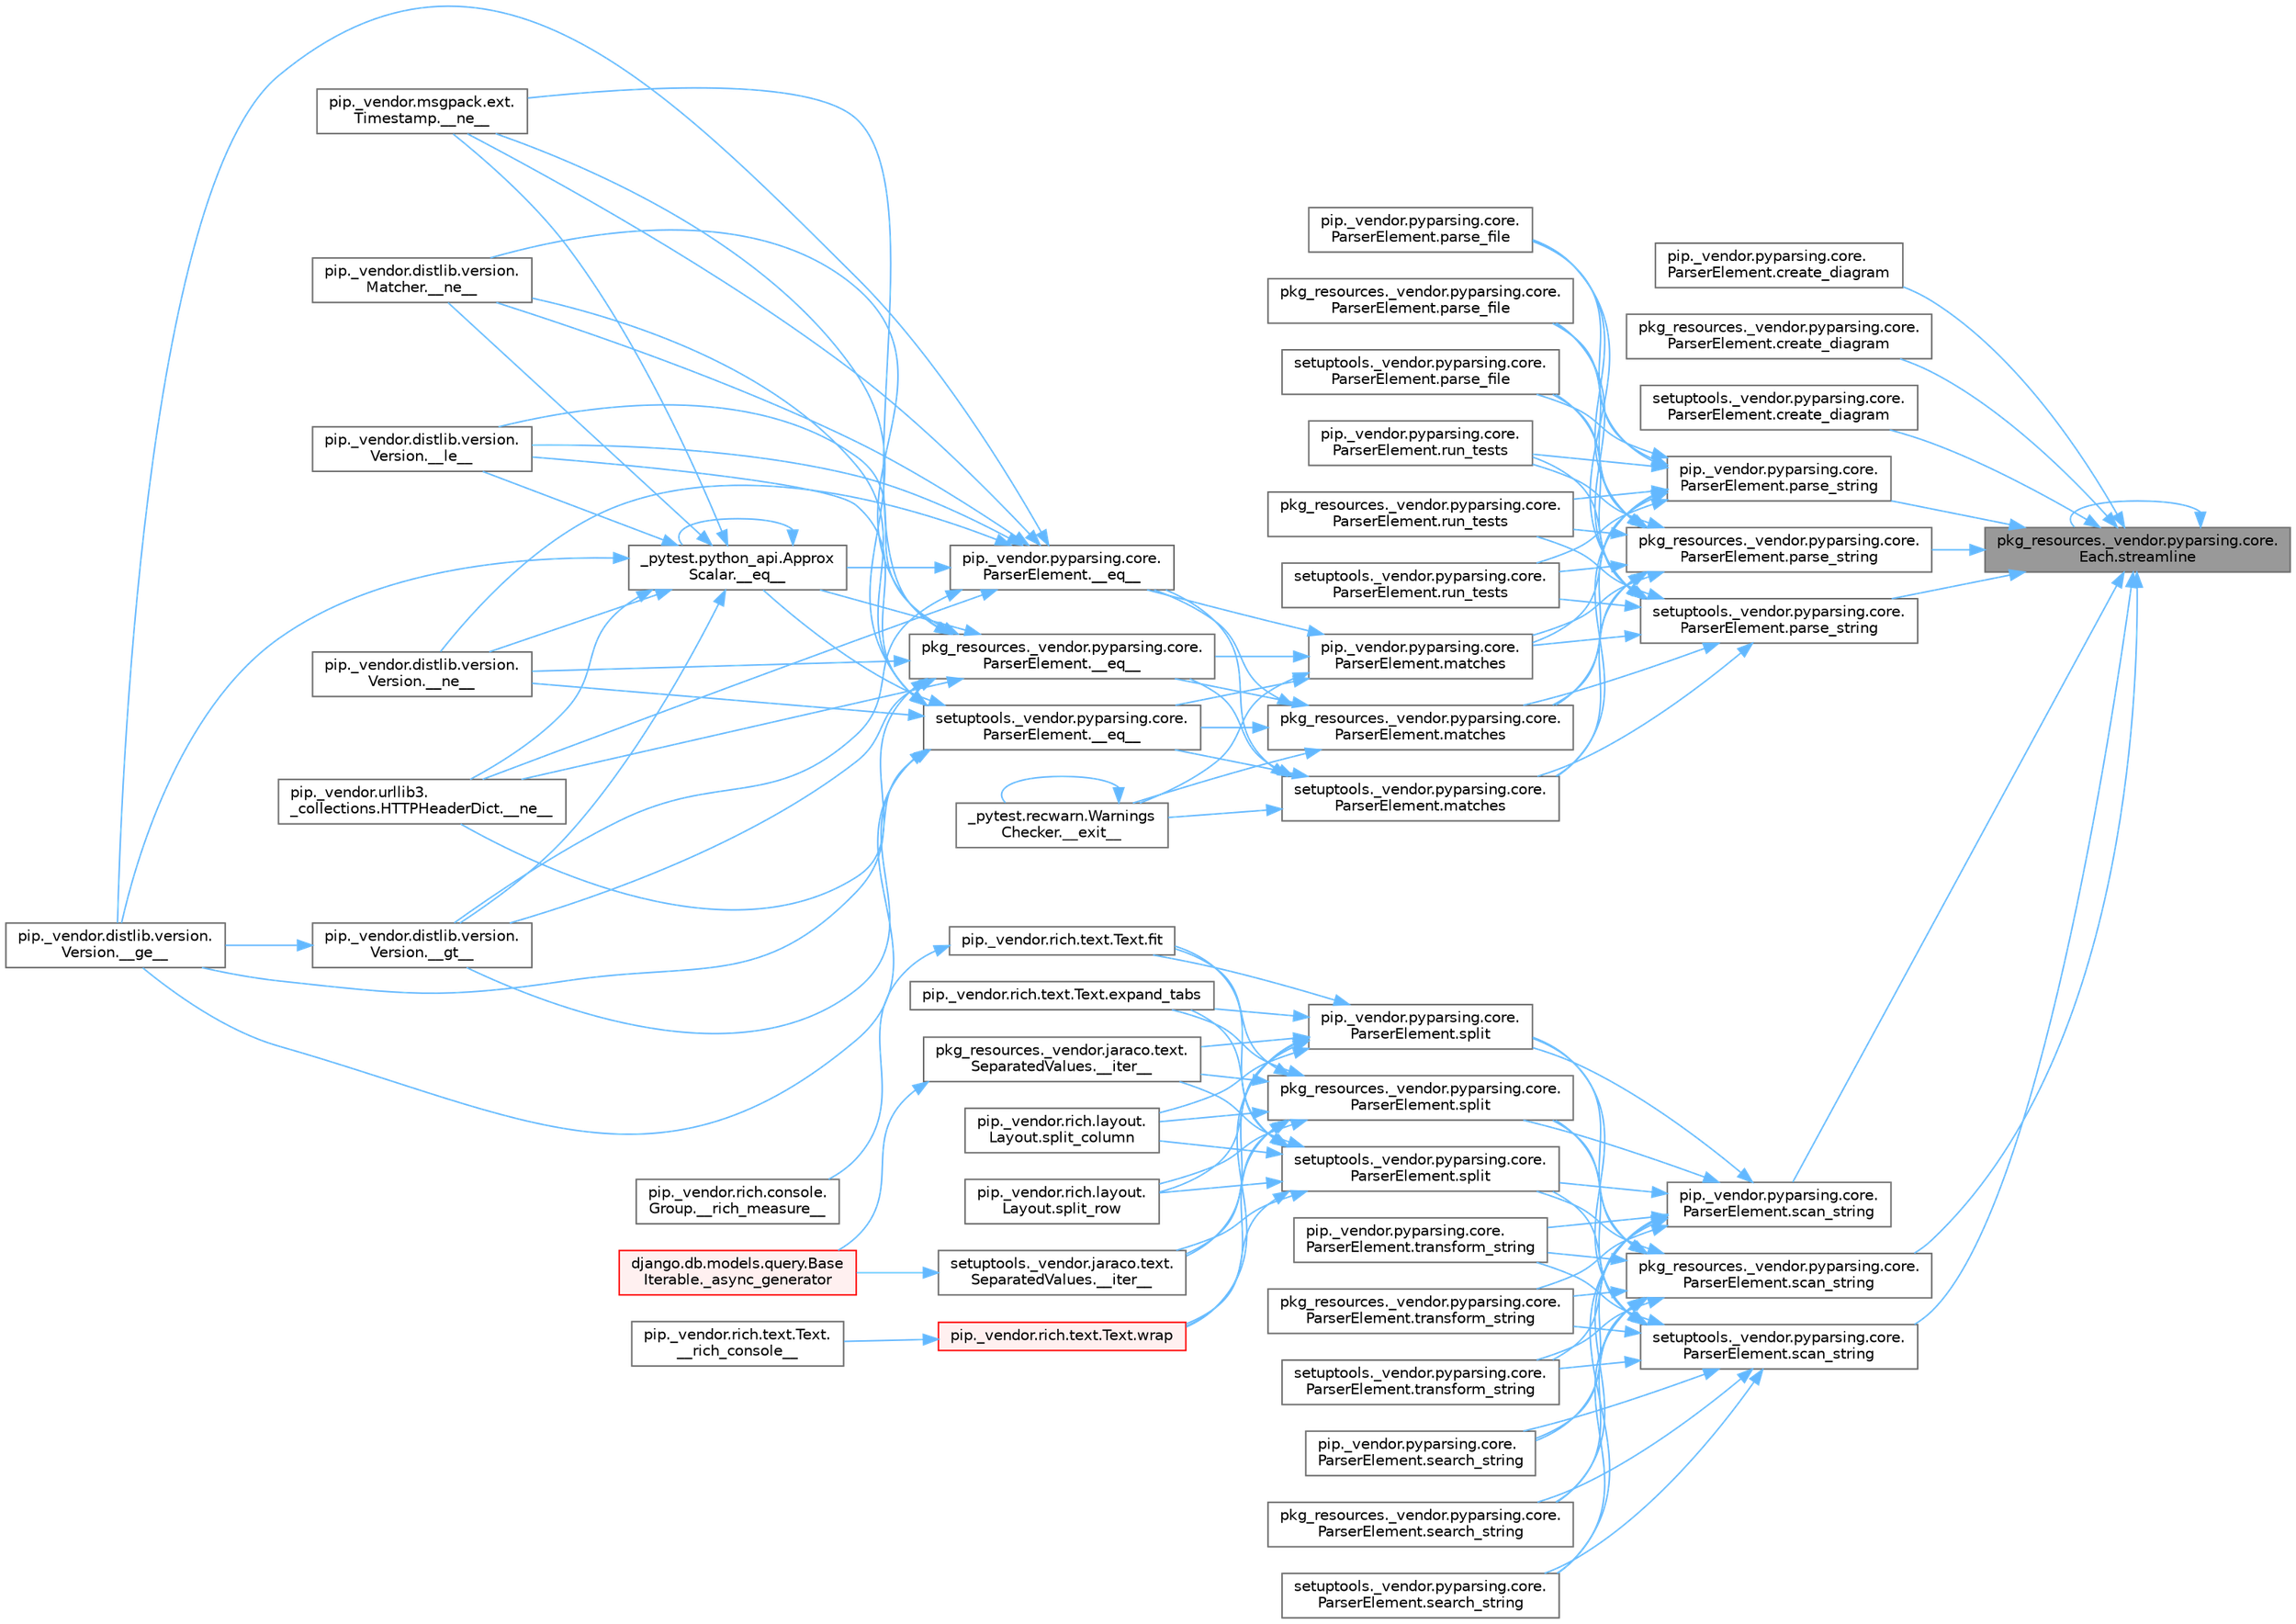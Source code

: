 digraph "pkg_resources._vendor.pyparsing.core.Each.streamline"
{
 // LATEX_PDF_SIZE
  bgcolor="transparent";
  edge [fontname=Helvetica,fontsize=10,labelfontname=Helvetica,labelfontsize=10];
  node [fontname=Helvetica,fontsize=10,shape=box,height=0.2,width=0.4];
  rankdir="RL";
  Node1 [id="Node000001",label="pkg_resources._vendor.pyparsing.core.\lEach.streamline",height=0.2,width=0.4,color="gray40", fillcolor="grey60", style="filled", fontcolor="black",tooltip=" "];
  Node1 -> Node2 [id="edge1_Node000001_Node000002",dir="back",color="steelblue1",style="solid",tooltip=" "];
  Node2 [id="Node000002",label="pip._vendor.pyparsing.core.\lParserElement.create_diagram",height=0.2,width=0.4,color="grey40", fillcolor="white", style="filled",URL="$classpip_1_1__vendor_1_1pyparsing_1_1core_1_1_parser_element.html#a5bc732f7ee3b63328942b206ddb60680",tooltip=" "];
  Node1 -> Node3 [id="edge2_Node000001_Node000003",dir="back",color="steelblue1",style="solid",tooltip=" "];
  Node3 [id="Node000003",label="pkg_resources._vendor.pyparsing.core.\lParserElement.create_diagram",height=0.2,width=0.4,color="grey40", fillcolor="white", style="filled",URL="$classpkg__resources_1_1__vendor_1_1pyparsing_1_1core_1_1_parser_element.html#a66d8835d0b5eb2209b59040c180b73b0",tooltip=" "];
  Node1 -> Node4 [id="edge3_Node000001_Node000004",dir="back",color="steelblue1",style="solid",tooltip=" "];
  Node4 [id="Node000004",label="setuptools._vendor.pyparsing.core.\lParserElement.create_diagram",height=0.2,width=0.4,color="grey40", fillcolor="white", style="filled",URL="$classsetuptools_1_1__vendor_1_1pyparsing_1_1core_1_1_parser_element.html#ab7e3f532f6e7783243272292e1f604b3",tooltip=" "];
  Node1 -> Node5 [id="edge4_Node000001_Node000005",dir="back",color="steelblue1",style="solid",tooltip=" "];
  Node5 [id="Node000005",label="pip._vendor.pyparsing.core.\lParserElement.parse_string",height=0.2,width=0.4,color="grey40", fillcolor="white", style="filled",URL="$classpip_1_1__vendor_1_1pyparsing_1_1core_1_1_parser_element.html#ac17206f98799aeb9149ef0873423fb3d",tooltip=" "];
  Node5 -> Node6 [id="edge5_Node000005_Node000006",dir="back",color="steelblue1",style="solid",tooltip=" "];
  Node6 [id="Node000006",label="pip._vendor.pyparsing.core.\lParserElement.matches",height=0.2,width=0.4,color="grey40", fillcolor="white", style="filled",URL="$classpip_1_1__vendor_1_1pyparsing_1_1core_1_1_parser_element.html#a506dbc15b395eb36dc4f6cbc0fdf143a",tooltip=" "];
  Node6 -> Node7 [id="edge6_Node000006_Node000007",dir="back",color="steelblue1",style="solid",tooltip=" "];
  Node7 [id="Node000007",label="pip._vendor.pyparsing.core.\lParserElement.__eq__",height=0.2,width=0.4,color="grey40", fillcolor="white", style="filled",URL="$classpip_1_1__vendor_1_1pyparsing_1_1core_1_1_parser_element.html#a56ccd877aaaa23f3bf1adb7bcc0b46ec",tooltip=" "];
  Node7 -> Node8 [id="edge7_Node000007_Node000008",dir="back",color="steelblue1",style="solid",tooltip=" "];
  Node8 [id="Node000008",label="_pytest.python_api.Approx\lScalar.__eq__",height=0.2,width=0.4,color="grey40", fillcolor="white", style="filled",URL="$class__pytest_1_1python__api_1_1_approx_scalar.html#af4601ee4ca7409927f88c83ebfc3d923",tooltip=" "];
  Node8 -> Node8 [id="edge8_Node000008_Node000008",dir="back",color="steelblue1",style="solid",tooltip=" "];
  Node8 -> Node9 [id="edge9_Node000008_Node000009",dir="back",color="steelblue1",style="solid",tooltip=" "];
  Node9 [id="Node000009",label="pip._vendor.distlib.version.\lVersion.__ge__",height=0.2,width=0.4,color="grey40", fillcolor="white", style="filled",URL="$classpip_1_1__vendor_1_1distlib_1_1version_1_1_version.html#aa6b7b889cebc687ddb5ed9040d01b1ec",tooltip=" "];
  Node8 -> Node10 [id="edge10_Node000008_Node000010",dir="back",color="steelblue1",style="solid",tooltip=" "];
  Node10 [id="Node000010",label="pip._vendor.distlib.version.\lVersion.__gt__",height=0.2,width=0.4,color="grey40", fillcolor="white", style="filled",URL="$classpip_1_1__vendor_1_1distlib_1_1version_1_1_version.html#a51cf0c8da1bb6829173ff6861b10cb5f",tooltip=" "];
  Node10 -> Node9 [id="edge11_Node000010_Node000009",dir="back",color="steelblue1",style="solid",tooltip=" "];
  Node8 -> Node11 [id="edge12_Node000008_Node000011",dir="back",color="steelblue1",style="solid",tooltip=" "];
  Node11 [id="Node000011",label="pip._vendor.distlib.version.\lVersion.__le__",height=0.2,width=0.4,color="grey40", fillcolor="white", style="filled",URL="$classpip_1_1__vendor_1_1distlib_1_1version_1_1_version.html#ae5e2c5d9b76377e286fcf92a382cbb8b",tooltip=" "];
  Node8 -> Node12 [id="edge13_Node000008_Node000012",dir="back",color="steelblue1",style="solid",tooltip=" "];
  Node12 [id="Node000012",label="pip._vendor.distlib.version.\lMatcher.__ne__",height=0.2,width=0.4,color="grey40", fillcolor="white", style="filled",URL="$classpip_1_1__vendor_1_1distlib_1_1version_1_1_matcher.html#a24f8f8a4686bff3018fee5d22f4e02f1",tooltip=" "];
  Node8 -> Node13 [id="edge14_Node000008_Node000013",dir="back",color="steelblue1",style="solid",tooltip=" "];
  Node13 [id="Node000013",label="pip._vendor.distlib.version.\lVersion.__ne__",height=0.2,width=0.4,color="grey40", fillcolor="white", style="filled",URL="$classpip_1_1__vendor_1_1distlib_1_1version_1_1_version.html#aea3cdf6db007318ab1a2e8d144e2a4a1",tooltip=" "];
  Node8 -> Node14 [id="edge15_Node000008_Node000014",dir="back",color="steelblue1",style="solid",tooltip=" "];
  Node14 [id="Node000014",label="pip._vendor.msgpack.ext.\lTimestamp.__ne__",height=0.2,width=0.4,color="grey40", fillcolor="white", style="filled",URL="$classpip_1_1__vendor_1_1msgpack_1_1ext_1_1_timestamp.html#ac38b8cada8075f7a1133b06bc99b2317",tooltip=" "];
  Node8 -> Node15 [id="edge16_Node000008_Node000015",dir="back",color="steelblue1",style="solid",tooltip=" "];
  Node15 [id="Node000015",label="pip._vendor.urllib3.\l_collections.HTTPHeaderDict.__ne__",height=0.2,width=0.4,color="grey40", fillcolor="white", style="filled",URL="$classpip_1_1__vendor_1_1urllib3_1_1__collections_1_1_h_t_t_p_header_dict.html#aa7766a9499d33160a1258e140e35a806",tooltip=" "];
  Node7 -> Node9 [id="edge17_Node000007_Node000009",dir="back",color="steelblue1",style="solid",tooltip=" "];
  Node7 -> Node10 [id="edge18_Node000007_Node000010",dir="back",color="steelblue1",style="solid",tooltip=" "];
  Node7 -> Node11 [id="edge19_Node000007_Node000011",dir="back",color="steelblue1",style="solid",tooltip=" "];
  Node7 -> Node12 [id="edge20_Node000007_Node000012",dir="back",color="steelblue1",style="solid",tooltip=" "];
  Node7 -> Node13 [id="edge21_Node000007_Node000013",dir="back",color="steelblue1",style="solid",tooltip=" "];
  Node7 -> Node14 [id="edge22_Node000007_Node000014",dir="back",color="steelblue1",style="solid",tooltip=" "];
  Node7 -> Node15 [id="edge23_Node000007_Node000015",dir="back",color="steelblue1",style="solid",tooltip=" "];
  Node6 -> Node16 [id="edge24_Node000006_Node000016",dir="back",color="steelblue1",style="solid",tooltip=" "];
  Node16 [id="Node000016",label="pkg_resources._vendor.pyparsing.core.\lParserElement.__eq__",height=0.2,width=0.4,color="grey40", fillcolor="white", style="filled",URL="$classpkg__resources_1_1__vendor_1_1pyparsing_1_1core_1_1_parser_element.html#a7a018d9eabb371a3a8cbeff784e873eb",tooltip=" "];
  Node16 -> Node8 [id="edge25_Node000016_Node000008",dir="back",color="steelblue1",style="solid",tooltip=" "];
  Node16 -> Node9 [id="edge26_Node000016_Node000009",dir="back",color="steelblue1",style="solid",tooltip=" "];
  Node16 -> Node10 [id="edge27_Node000016_Node000010",dir="back",color="steelblue1",style="solid",tooltip=" "];
  Node16 -> Node11 [id="edge28_Node000016_Node000011",dir="back",color="steelblue1",style="solid",tooltip=" "];
  Node16 -> Node12 [id="edge29_Node000016_Node000012",dir="back",color="steelblue1",style="solid",tooltip=" "];
  Node16 -> Node13 [id="edge30_Node000016_Node000013",dir="back",color="steelblue1",style="solid",tooltip=" "];
  Node16 -> Node14 [id="edge31_Node000016_Node000014",dir="back",color="steelblue1",style="solid",tooltip=" "];
  Node16 -> Node15 [id="edge32_Node000016_Node000015",dir="back",color="steelblue1",style="solid",tooltip=" "];
  Node6 -> Node17 [id="edge33_Node000006_Node000017",dir="back",color="steelblue1",style="solid",tooltip=" "];
  Node17 [id="Node000017",label="setuptools._vendor.pyparsing.core.\lParserElement.__eq__",height=0.2,width=0.4,color="grey40", fillcolor="white", style="filled",URL="$classsetuptools_1_1__vendor_1_1pyparsing_1_1core_1_1_parser_element.html#a2fba49725ed4d403a97bf0955a516d7a",tooltip=" "];
  Node17 -> Node8 [id="edge34_Node000017_Node000008",dir="back",color="steelblue1",style="solid",tooltip=" "];
  Node17 -> Node9 [id="edge35_Node000017_Node000009",dir="back",color="steelblue1",style="solid",tooltip=" "];
  Node17 -> Node10 [id="edge36_Node000017_Node000010",dir="back",color="steelblue1",style="solid",tooltip=" "];
  Node17 -> Node11 [id="edge37_Node000017_Node000011",dir="back",color="steelblue1",style="solid",tooltip=" "];
  Node17 -> Node12 [id="edge38_Node000017_Node000012",dir="back",color="steelblue1",style="solid",tooltip=" "];
  Node17 -> Node13 [id="edge39_Node000017_Node000013",dir="back",color="steelblue1",style="solid",tooltip=" "];
  Node17 -> Node14 [id="edge40_Node000017_Node000014",dir="back",color="steelblue1",style="solid",tooltip=" "];
  Node17 -> Node15 [id="edge41_Node000017_Node000015",dir="back",color="steelblue1",style="solid",tooltip=" "];
  Node6 -> Node18 [id="edge42_Node000006_Node000018",dir="back",color="steelblue1",style="solid",tooltip=" "];
  Node18 [id="Node000018",label="_pytest.recwarn.Warnings\lChecker.__exit__",height=0.2,width=0.4,color="grey40", fillcolor="white", style="filled",URL="$class__pytest_1_1recwarn_1_1_warnings_checker.html#adbd5f497538ea80f1d35b87e75c055a8",tooltip=" "];
  Node18 -> Node18 [id="edge43_Node000018_Node000018",dir="back",color="steelblue1",style="solid",tooltip=" "];
  Node5 -> Node19 [id="edge44_Node000005_Node000019",dir="back",color="steelblue1",style="solid",tooltip=" "];
  Node19 [id="Node000019",label="pkg_resources._vendor.pyparsing.core.\lParserElement.matches",height=0.2,width=0.4,color="grey40", fillcolor="white", style="filled",URL="$classpkg__resources_1_1__vendor_1_1pyparsing_1_1core_1_1_parser_element.html#a83b843cc10043a223825a7b6ee2bf3ed",tooltip=" "];
  Node19 -> Node7 [id="edge45_Node000019_Node000007",dir="back",color="steelblue1",style="solid",tooltip=" "];
  Node19 -> Node16 [id="edge46_Node000019_Node000016",dir="back",color="steelblue1",style="solid",tooltip=" "];
  Node19 -> Node17 [id="edge47_Node000019_Node000017",dir="back",color="steelblue1",style="solid",tooltip=" "];
  Node19 -> Node18 [id="edge48_Node000019_Node000018",dir="back",color="steelblue1",style="solid",tooltip=" "];
  Node5 -> Node20 [id="edge49_Node000005_Node000020",dir="back",color="steelblue1",style="solid",tooltip=" "];
  Node20 [id="Node000020",label="setuptools._vendor.pyparsing.core.\lParserElement.matches",height=0.2,width=0.4,color="grey40", fillcolor="white", style="filled",URL="$classsetuptools_1_1__vendor_1_1pyparsing_1_1core_1_1_parser_element.html#a340c5dbbc0054029fa245e398f694e14",tooltip=" "];
  Node20 -> Node7 [id="edge50_Node000020_Node000007",dir="back",color="steelblue1",style="solid",tooltip=" "];
  Node20 -> Node16 [id="edge51_Node000020_Node000016",dir="back",color="steelblue1",style="solid",tooltip=" "];
  Node20 -> Node17 [id="edge52_Node000020_Node000017",dir="back",color="steelblue1",style="solid",tooltip=" "];
  Node20 -> Node18 [id="edge53_Node000020_Node000018",dir="back",color="steelblue1",style="solid",tooltip=" "];
  Node5 -> Node21 [id="edge54_Node000005_Node000021",dir="back",color="steelblue1",style="solid",tooltip=" "];
  Node21 [id="Node000021",label="pip._vendor.pyparsing.core.\lParserElement.parse_file",height=0.2,width=0.4,color="grey40", fillcolor="white", style="filled",URL="$classpip_1_1__vendor_1_1pyparsing_1_1core_1_1_parser_element.html#a161e1fa167881e4e3fa9f26155612ed1",tooltip=" "];
  Node5 -> Node22 [id="edge55_Node000005_Node000022",dir="back",color="steelblue1",style="solid",tooltip=" "];
  Node22 [id="Node000022",label="pkg_resources._vendor.pyparsing.core.\lParserElement.parse_file",height=0.2,width=0.4,color="grey40", fillcolor="white", style="filled",URL="$classpkg__resources_1_1__vendor_1_1pyparsing_1_1core_1_1_parser_element.html#a4b7f81ada4824fcac02e6fae60e97154",tooltip=" "];
  Node5 -> Node23 [id="edge56_Node000005_Node000023",dir="back",color="steelblue1",style="solid",tooltip=" "];
  Node23 [id="Node000023",label="setuptools._vendor.pyparsing.core.\lParserElement.parse_file",height=0.2,width=0.4,color="grey40", fillcolor="white", style="filled",URL="$classsetuptools_1_1__vendor_1_1pyparsing_1_1core_1_1_parser_element.html#a8f9b8fccb7fc5a55bc10cb3ab46cf419",tooltip=" "];
  Node5 -> Node24 [id="edge57_Node000005_Node000024",dir="back",color="steelblue1",style="solid",tooltip=" "];
  Node24 [id="Node000024",label="pip._vendor.pyparsing.core.\lParserElement.run_tests",height=0.2,width=0.4,color="grey40", fillcolor="white", style="filled",URL="$classpip_1_1__vendor_1_1pyparsing_1_1core_1_1_parser_element.html#a35107e02c57a82575247354b2ffe5d63",tooltip=" "];
  Node5 -> Node25 [id="edge58_Node000005_Node000025",dir="back",color="steelblue1",style="solid",tooltip=" "];
  Node25 [id="Node000025",label="pkg_resources._vendor.pyparsing.core.\lParserElement.run_tests",height=0.2,width=0.4,color="grey40", fillcolor="white", style="filled",URL="$classpkg__resources_1_1__vendor_1_1pyparsing_1_1core_1_1_parser_element.html#a10e2c2c94b6bedd4a9bac706beb1f8e4",tooltip=" "];
  Node5 -> Node26 [id="edge59_Node000005_Node000026",dir="back",color="steelblue1",style="solid",tooltip=" "];
  Node26 [id="Node000026",label="setuptools._vendor.pyparsing.core.\lParserElement.run_tests",height=0.2,width=0.4,color="grey40", fillcolor="white", style="filled",URL="$classsetuptools_1_1__vendor_1_1pyparsing_1_1core_1_1_parser_element.html#a67d4875fb1c02837aae5bb1e763532ba",tooltip=" "];
  Node1 -> Node27 [id="edge60_Node000001_Node000027",dir="back",color="steelblue1",style="solid",tooltip=" "];
  Node27 [id="Node000027",label="pkg_resources._vendor.pyparsing.core.\lParserElement.parse_string",height=0.2,width=0.4,color="grey40", fillcolor="white", style="filled",URL="$classpkg__resources_1_1__vendor_1_1pyparsing_1_1core_1_1_parser_element.html#a8c3e947b9af4425a1b7f4c8db034a549",tooltip=" "];
  Node27 -> Node6 [id="edge61_Node000027_Node000006",dir="back",color="steelblue1",style="solid",tooltip=" "];
  Node27 -> Node19 [id="edge62_Node000027_Node000019",dir="back",color="steelblue1",style="solid",tooltip=" "];
  Node27 -> Node20 [id="edge63_Node000027_Node000020",dir="back",color="steelblue1",style="solid",tooltip=" "];
  Node27 -> Node21 [id="edge64_Node000027_Node000021",dir="back",color="steelblue1",style="solid",tooltip=" "];
  Node27 -> Node22 [id="edge65_Node000027_Node000022",dir="back",color="steelblue1",style="solid",tooltip=" "];
  Node27 -> Node23 [id="edge66_Node000027_Node000023",dir="back",color="steelblue1",style="solid",tooltip=" "];
  Node27 -> Node24 [id="edge67_Node000027_Node000024",dir="back",color="steelblue1",style="solid",tooltip=" "];
  Node27 -> Node25 [id="edge68_Node000027_Node000025",dir="back",color="steelblue1",style="solid",tooltip=" "];
  Node27 -> Node26 [id="edge69_Node000027_Node000026",dir="back",color="steelblue1",style="solid",tooltip=" "];
  Node1 -> Node28 [id="edge70_Node000001_Node000028",dir="back",color="steelblue1",style="solid",tooltip=" "];
  Node28 [id="Node000028",label="setuptools._vendor.pyparsing.core.\lParserElement.parse_string",height=0.2,width=0.4,color="grey40", fillcolor="white", style="filled",URL="$classsetuptools_1_1__vendor_1_1pyparsing_1_1core_1_1_parser_element.html#a4bceb4c6190dd0bd2ea4c6ef9e8fe6f9",tooltip=" "];
  Node28 -> Node6 [id="edge71_Node000028_Node000006",dir="back",color="steelblue1",style="solid",tooltip=" "];
  Node28 -> Node19 [id="edge72_Node000028_Node000019",dir="back",color="steelblue1",style="solid",tooltip=" "];
  Node28 -> Node20 [id="edge73_Node000028_Node000020",dir="back",color="steelblue1",style="solid",tooltip=" "];
  Node28 -> Node21 [id="edge74_Node000028_Node000021",dir="back",color="steelblue1",style="solid",tooltip=" "];
  Node28 -> Node22 [id="edge75_Node000028_Node000022",dir="back",color="steelblue1",style="solid",tooltip=" "];
  Node28 -> Node23 [id="edge76_Node000028_Node000023",dir="back",color="steelblue1",style="solid",tooltip=" "];
  Node28 -> Node24 [id="edge77_Node000028_Node000024",dir="back",color="steelblue1",style="solid",tooltip=" "];
  Node28 -> Node25 [id="edge78_Node000028_Node000025",dir="back",color="steelblue1",style="solid",tooltip=" "];
  Node28 -> Node26 [id="edge79_Node000028_Node000026",dir="back",color="steelblue1",style="solid",tooltip=" "];
  Node1 -> Node29 [id="edge80_Node000001_Node000029",dir="back",color="steelblue1",style="solid",tooltip=" "];
  Node29 [id="Node000029",label="pip._vendor.pyparsing.core.\lParserElement.scan_string",height=0.2,width=0.4,color="grey40", fillcolor="white", style="filled",URL="$classpip_1_1__vendor_1_1pyparsing_1_1core_1_1_parser_element.html#a0a066b31d55597f3b2ac426eab0ef7a8",tooltip=" "];
  Node29 -> Node30 [id="edge81_Node000029_Node000030",dir="back",color="steelblue1",style="solid",tooltip=" "];
  Node30 [id="Node000030",label="pip._vendor.pyparsing.core.\lParserElement.search_string",height=0.2,width=0.4,color="grey40", fillcolor="white", style="filled",URL="$classpip_1_1__vendor_1_1pyparsing_1_1core_1_1_parser_element.html#a5a83c9e97aad458cf36ecb2cbc451703",tooltip=" "];
  Node29 -> Node31 [id="edge82_Node000029_Node000031",dir="back",color="steelblue1",style="solid",tooltip=" "];
  Node31 [id="Node000031",label="pkg_resources._vendor.pyparsing.core.\lParserElement.search_string",height=0.2,width=0.4,color="grey40", fillcolor="white", style="filled",URL="$classpkg__resources_1_1__vendor_1_1pyparsing_1_1core_1_1_parser_element.html#a4b5b9d98014537f14aa58afb241fb421",tooltip=" "];
  Node29 -> Node32 [id="edge83_Node000029_Node000032",dir="back",color="steelblue1",style="solid",tooltip=" "];
  Node32 [id="Node000032",label="setuptools._vendor.pyparsing.core.\lParserElement.search_string",height=0.2,width=0.4,color="grey40", fillcolor="white", style="filled",URL="$classsetuptools_1_1__vendor_1_1pyparsing_1_1core_1_1_parser_element.html#afd39623fe4bffcc694a482c83b93fd06",tooltip=" "];
  Node29 -> Node33 [id="edge84_Node000029_Node000033",dir="back",color="steelblue1",style="solid",tooltip=" "];
  Node33 [id="Node000033",label="pip._vendor.pyparsing.core.\lParserElement.split",height=0.2,width=0.4,color="grey40", fillcolor="white", style="filled",URL="$classpip_1_1__vendor_1_1pyparsing_1_1core_1_1_parser_element.html#a4d8b15e96c35f49dd311c05519c05b48",tooltip=" "];
  Node33 -> Node34 [id="edge85_Node000033_Node000034",dir="back",color="steelblue1",style="solid",tooltip=" "];
  Node34 [id="Node000034",label="pkg_resources._vendor.jaraco.text.\lSeparatedValues.__iter__",height=0.2,width=0.4,color="grey40", fillcolor="white", style="filled",URL="$classpkg__resources_1_1__vendor_1_1jaraco_1_1text_1_1_separated_values.html#ae665618e2d60d71ccc38017f931e77c0",tooltip=" "];
  Node34 -> Node35 [id="edge86_Node000034_Node000035",dir="back",color="steelblue1",style="solid",tooltip=" "];
  Node35 [id="Node000035",label="django.db.models.query.Base\lIterable._async_generator",height=0.2,width=0.4,color="red", fillcolor="#FFF0F0", style="filled",URL="$classdjango_1_1db_1_1models_1_1query_1_1_base_iterable.html#a3ecc2267976bc6628d1fe84d78355144",tooltip=" "];
  Node33 -> Node37 [id="edge87_Node000033_Node000037",dir="back",color="steelblue1",style="solid",tooltip=" "];
  Node37 [id="Node000037",label="setuptools._vendor.jaraco.text.\lSeparatedValues.__iter__",height=0.2,width=0.4,color="grey40", fillcolor="white", style="filled",URL="$classsetuptools_1_1__vendor_1_1jaraco_1_1text_1_1_separated_values.html#a386e671741e35885b3566fcdabc8d893",tooltip=" "];
  Node37 -> Node35 [id="edge88_Node000037_Node000035",dir="back",color="steelblue1",style="solid",tooltip=" "];
  Node33 -> Node38 [id="edge89_Node000033_Node000038",dir="back",color="steelblue1",style="solid",tooltip=" "];
  Node38 [id="Node000038",label="pip._vendor.rich.text.Text.expand_tabs",height=0.2,width=0.4,color="grey40", fillcolor="white", style="filled",URL="$classpip_1_1__vendor_1_1rich_1_1text_1_1_text.html#ad9f65ecb5a2b9b55648d525a0a58c947",tooltip=" "];
  Node33 -> Node39 [id="edge90_Node000033_Node000039",dir="back",color="steelblue1",style="solid",tooltip=" "];
  Node39 [id="Node000039",label="pip._vendor.rich.text.Text.fit",height=0.2,width=0.4,color="grey40", fillcolor="white", style="filled",URL="$classpip_1_1__vendor_1_1rich_1_1text_1_1_text.html#a1adda7f6546fb3592d473f95d0ca17b2",tooltip=" "];
  Node39 -> Node40 [id="edge91_Node000039_Node000040",dir="back",color="steelblue1",style="solid",tooltip=" "];
  Node40 [id="Node000040",label="pip._vendor.rich.console.\lGroup.__rich_measure__",height=0.2,width=0.4,color="grey40", fillcolor="white", style="filled",URL="$classpip_1_1__vendor_1_1rich_1_1console_1_1_group.html#a46e05696c2aece39fb772d3c71c5ede5",tooltip=" "];
  Node33 -> Node41 [id="edge92_Node000033_Node000041",dir="back",color="steelblue1",style="solid",tooltip=" "];
  Node41 [id="Node000041",label="pip._vendor.rich.layout.\lLayout.split_column",height=0.2,width=0.4,color="grey40", fillcolor="white", style="filled",URL="$classpip_1_1__vendor_1_1rich_1_1layout_1_1_layout.html#a69f88aaf1450a946026f16620d205fa4",tooltip=" "];
  Node33 -> Node42 [id="edge93_Node000033_Node000042",dir="back",color="steelblue1",style="solid",tooltip=" "];
  Node42 [id="Node000042",label="pip._vendor.rich.layout.\lLayout.split_row",height=0.2,width=0.4,color="grey40", fillcolor="white", style="filled",URL="$classpip_1_1__vendor_1_1rich_1_1layout_1_1_layout.html#a53ef6123a224b46255a62eb4e02a506e",tooltip=" "];
  Node33 -> Node43 [id="edge94_Node000033_Node000043",dir="back",color="steelblue1",style="solid",tooltip=" "];
  Node43 [id="Node000043",label="pip._vendor.rich.text.Text.wrap",height=0.2,width=0.4,color="red", fillcolor="#FFF0F0", style="filled",URL="$classpip_1_1__vendor_1_1rich_1_1text_1_1_text.html#a1b5e03c8ff260ff99dd5cbf8ff675dd1",tooltip=" "];
  Node43 -> Node44 [id="edge95_Node000043_Node000044",dir="back",color="steelblue1",style="solid",tooltip=" "];
  Node44 [id="Node000044",label="pip._vendor.rich.text.Text.\l__rich_console__",height=0.2,width=0.4,color="grey40", fillcolor="white", style="filled",URL="$classpip_1_1__vendor_1_1rich_1_1text_1_1_text.html#abf1ba85df0af2025a4778a2915a09b37",tooltip=" "];
  Node29 -> Node3203 [id="edge96_Node000029_Node003203",dir="back",color="steelblue1",style="solid",tooltip=" "];
  Node3203 [id="Node003203",label="pkg_resources._vendor.pyparsing.core.\lParserElement.split",height=0.2,width=0.4,color="grey40", fillcolor="white", style="filled",URL="$classpkg__resources_1_1__vendor_1_1pyparsing_1_1core_1_1_parser_element.html#a194801602eaab7fd2483d6a6ef7335b7",tooltip=" "];
  Node3203 -> Node34 [id="edge97_Node003203_Node000034",dir="back",color="steelblue1",style="solid",tooltip=" "];
  Node3203 -> Node37 [id="edge98_Node003203_Node000037",dir="back",color="steelblue1",style="solid",tooltip=" "];
  Node3203 -> Node38 [id="edge99_Node003203_Node000038",dir="back",color="steelblue1",style="solid",tooltip=" "];
  Node3203 -> Node39 [id="edge100_Node003203_Node000039",dir="back",color="steelblue1",style="solid",tooltip=" "];
  Node3203 -> Node41 [id="edge101_Node003203_Node000041",dir="back",color="steelblue1",style="solid",tooltip=" "];
  Node3203 -> Node42 [id="edge102_Node003203_Node000042",dir="back",color="steelblue1",style="solid",tooltip=" "];
  Node3203 -> Node43 [id="edge103_Node003203_Node000043",dir="back",color="steelblue1",style="solid",tooltip=" "];
  Node29 -> Node3204 [id="edge104_Node000029_Node003204",dir="back",color="steelblue1",style="solid",tooltip=" "];
  Node3204 [id="Node003204",label="setuptools._vendor.pyparsing.core.\lParserElement.split",height=0.2,width=0.4,color="grey40", fillcolor="white", style="filled",URL="$classsetuptools_1_1__vendor_1_1pyparsing_1_1core_1_1_parser_element.html#a851b91f91735a7984ff943924b8f5e53",tooltip=" "];
  Node3204 -> Node34 [id="edge105_Node003204_Node000034",dir="back",color="steelblue1",style="solid",tooltip=" "];
  Node3204 -> Node37 [id="edge106_Node003204_Node000037",dir="back",color="steelblue1",style="solid",tooltip=" "];
  Node3204 -> Node38 [id="edge107_Node003204_Node000038",dir="back",color="steelblue1",style="solid",tooltip=" "];
  Node3204 -> Node39 [id="edge108_Node003204_Node000039",dir="back",color="steelblue1",style="solid",tooltip=" "];
  Node3204 -> Node41 [id="edge109_Node003204_Node000041",dir="back",color="steelblue1",style="solid",tooltip=" "];
  Node3204 -> Node42 [id="edge110_Node003204_Node000042",dir="back",color="steelblue1",style="solid",tooltip=" "];
  Node3204 -> Node43 [id="edge111_Node003204_Node000043",dir="back",color="steelblue1",style="solid",tooltip=" "];
  Node29 -> Node3205 [id="edge112_Node000029_Node003205",dir="back",color="steelblue1",style="solid",tooltip=" "];
  Node3205 [id="Node003205",label="pip._vendor.pyparsing.core.\lParserElement.transform_string",height=0.2,width=0.4,color="grey40", fillcolor="white", style="filled",URL="$classpip_1_1__vendor_1_1pyparsing_1_1core_1_1_parser_element.html#a566e130123a0445b27338a6e3ec60f19",tooltip=" "];
  Node29 -> Node3206 [id="edge113_Node000029_Node003206",dir="back",color="steelblue1",style="solid",tooltip=" "];
  Node3206 [id="Node003206",label="pkg_resources._vendor.pyparsing.core.\lParserElement.transform_string",height=0.2,width=0.4,color="grey40", fillcolor="white", style="filled",URL="$classpkg__resources_1_1__vendor_1_1pyparsing_1_1core_1_1_parser_element.html#a71a727a6ccd055ebf3c32601140ed804",tooltip=" "];
  Node29 -> Node3207 [id="edge114_Node000029_Node003207",dir="back",color="steelblue1",style="solid",tooltip=" "];
  Node3207 [id="Node003207",label="setuptools._vendor.pyparsing.core.\lParserElement.transform_string",height=0.2,width=0.4,color="grey40", fillcolor="white", style="filled",URL="$classsetuptools_1_1__vendor_1_1pyparsing_1_1core_1_1_parser_element.html#a23d5d123f33508735ec8eefe96840071",tooltip=" "];
  Node1 -> Node3208 [id="edge115_Node000001_Node003208",dir="back",color="steelblue1",style="solid",tooltip=" "];
  Node3208 [id="Node003208",label="pkg_resources._vendor.pyparsing.core.\lParserElement.scan_string",height=0.2,width=0.4,color="grey40", fillcolor="white", style="filled",URL="$classpkg__resources_1_1__vendor_1_1pyparsing_1_1core_1_1_parser_element.html#a72c2c28e4b4d308fb917b19795da3b31",tooltip=" "];
  Node3208 -> Node30 [id="edge116_Node003208_Node000030",dir="back",color="steelblue1",style="solid",tooltip=" "];
  Node3208 -> Node31 [id="edge117_Node003208_Node000031",dir="back",color="steelblue1",style="solid",tooltip=" "];
  Node3208 -> Node32 [id="edge118_Node003208_Node000032",dir="back",color="steelblue1",style="solid",tooltip=" "];
  Node3208 -> Node33 [id="edge119_Node003208_Node000033",dir="back",color="steelblue1",style="solid",tooltip=" "];
  Node3208 -> Node3203 [id="edge120_Node003208_Node003203",dir="back",color="steelblue1",style="solid",tooltip=" "];
  Node3208 -> Node3204 [id="edge121_Node003208_Node003204",dir="back",color="steelblue1",style="solid",tooltip=" "];
  Node3208 -> Node3205 [id="edge122_Node003208_Node003205",dir="back",color="steelblue1",style="solid",tooltip=" "];
  Node3208 -> Node3206 [id="edge123_Node003208_Node003206",dir="back",color="steelblue1",style="solid",tooltip=" "];
  Node3208 -> Node3207 [id="edge124_Node003208_Node003207",dir="back",color="steelblue1",style="solid",tooltip=" "];
  Node1 -> Node3209 [id="edge125_Node000001_Node003209",dir="back",color="steelblue1",style="solid",tooltip=" "];
  Node3209 [id="Node003209",label="setuptools._vendor.pyparsing.core.\lParserElement.scan_string",height=0.2,width=0.4,color="grey40", fillcolor="white", style="filled",URL="$classsetuptools_1_1__vendor_1_1pyparsing_1_1core_1_1_parser_element.html#a1e2aa4fc1e0debef9f876b7e1ccbfb62",tooltip=" "];
  Node3209 -> Node30 [id="edge126_Node003209_Node000030",dir="back",color="steelblue1",style="solid",tooltip=" "];
  Node3209 -> Node31 [id="edge127_Node003209_Node000031",dir="back",color="steelblue1",style="solid",tooltip=" "];
  Node3209 -> Node32 [id="edge128_Node003209_Node000032",dir="back",color="steelblue1",style="solid",tooltip=" "];
  Node3209 -> Node33 [id="edge129_Node003209_Node000033",dir="back",color="steelblue1",style="solid",tooltip=" "];
  Node3209 -> Node3203 [id="edge130_Node003209_Node003203",dir="back",color="steelblue1",style="solid",tooltip=" "];
  Node3209 -> Node3204 [id="edge131_Node003209_Node003204",dir="back",color="steelblue1",style="solid",tooltip=" "];
  Node3209 -> Node3205 [id="edge132_Node003209_Node003205",dir="back",color="steelblue1",style="solid",tooltip=" "];
  Node3209 -> Node3206 [id="edge133_Node003209_Node003206",dir="back",color="steelblue1",style="solid",tooltip=" "];
  Node3209 -> Node3207 [id="edge134_Node003209_Node003207",dir="back",color="steelblue1",style="solid",tooltip=" "];
  Node1 -> Node1 [id="edge135_Node000001_Node000001",dir="back",color="steelblue1",style="solid",tooltip=" "];
}
